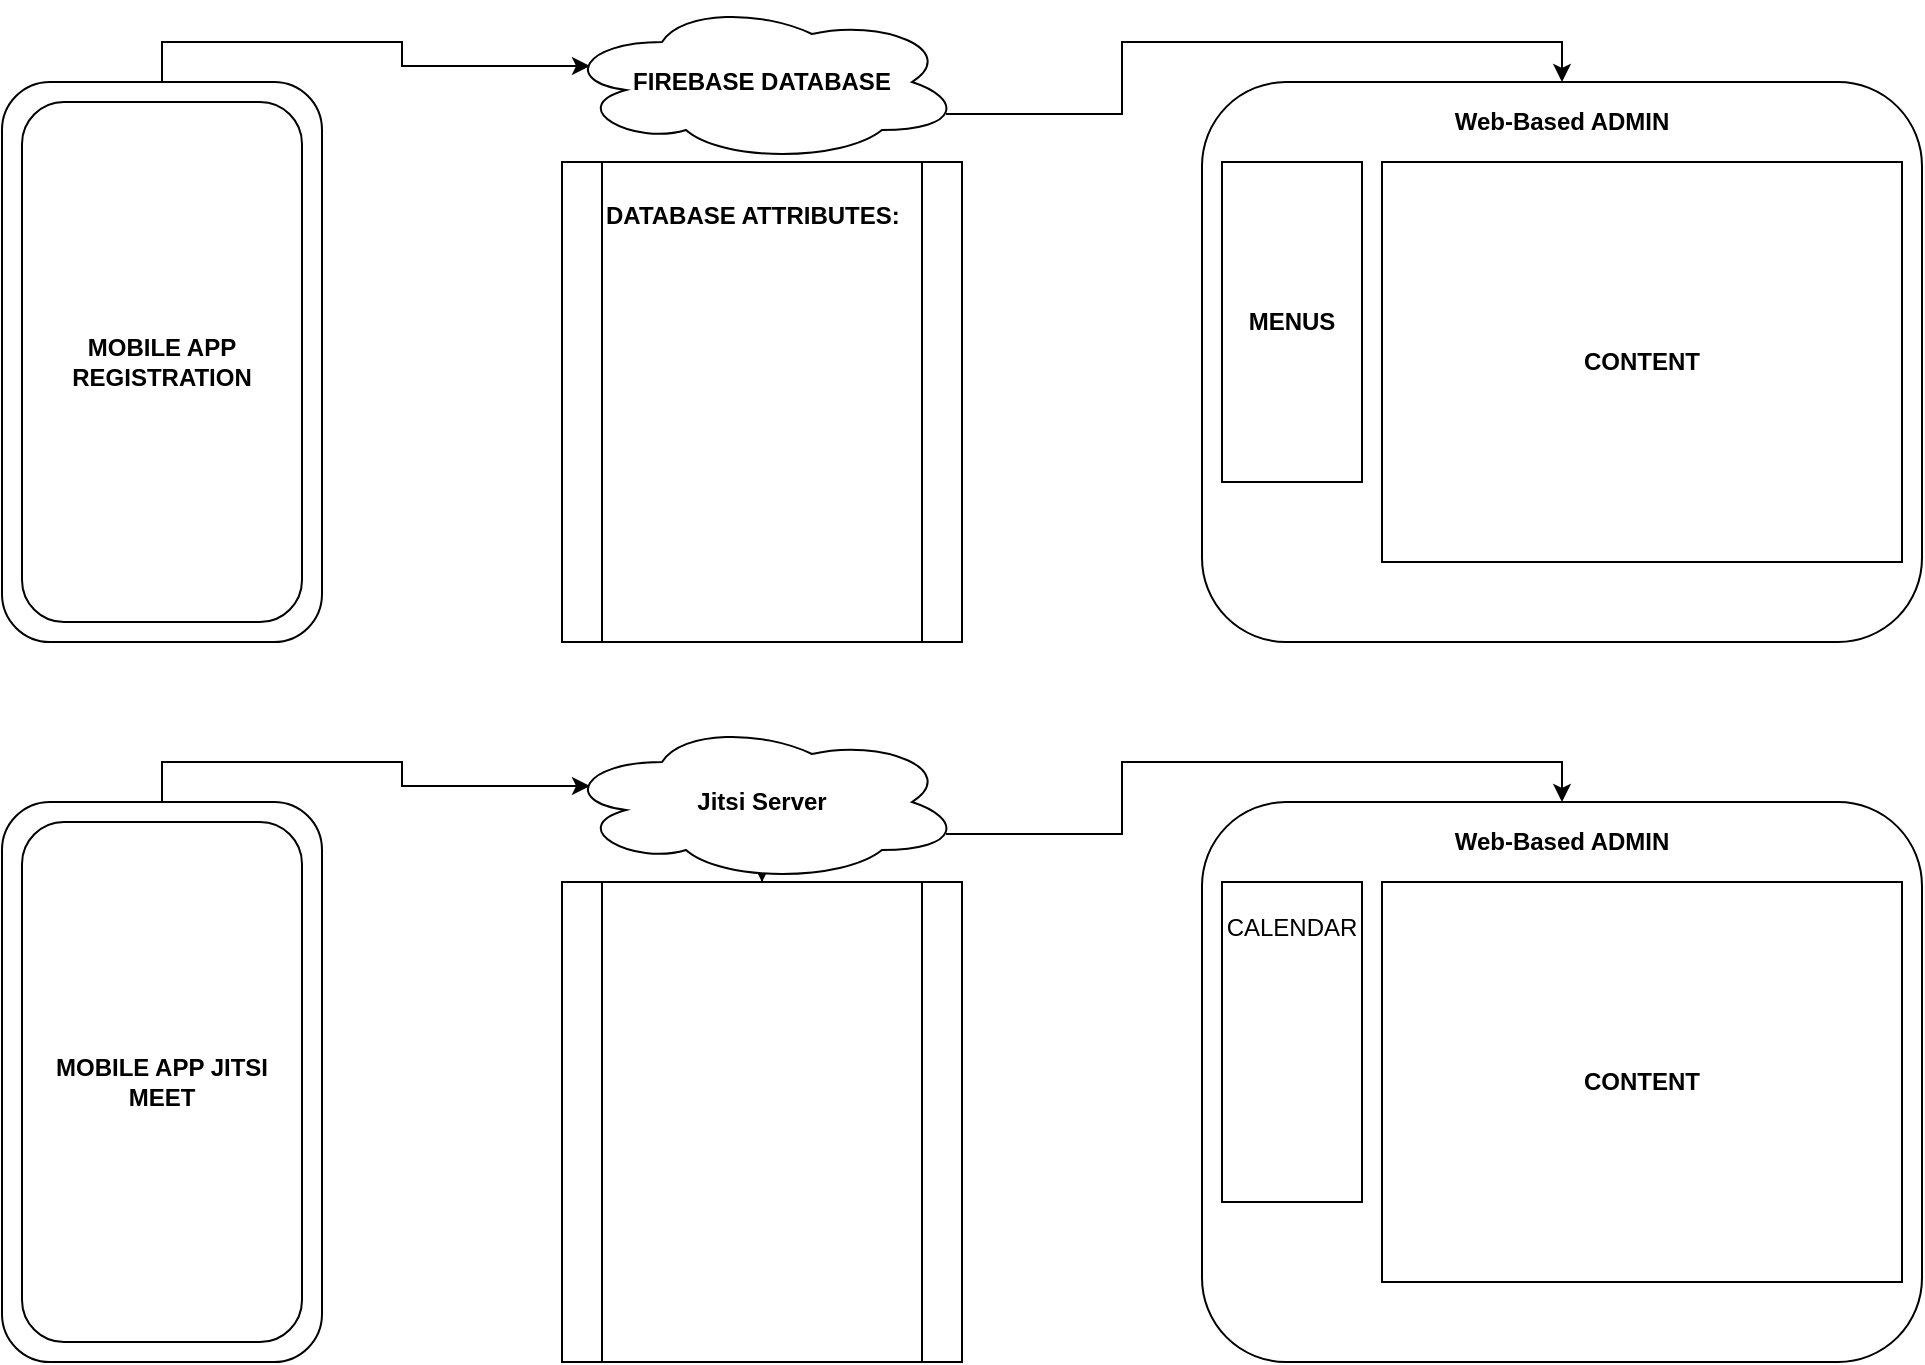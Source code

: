 <mxfile version="14.9.2" type="github">
  <diagram id="A-tnoa7gXSthcuv-n7TR" name="Page-1">
    <mxGraphModel dx="1102" dy="582" grid="1" gridSize="10" guides="1" tooltips="1" connect="1" arrows="1" fold="1" page="1" pageScale="1" pageWidth="850" pageHeight="1100" math="0" shadow="0">
      <root>
        <mxCell id="0" />
        <mxCell id="1" parent="0" />
        <mxCell id="SHVWTYhHJjabIsd3Gts7-18" value="" style="group" vertex="1" connectable="0" parent="1">
          <mxGeometry x="640" y="40" width="360" height="280" as="geometry" />
        </mxCell>
        <mxCell id="SHVWTYhHJjabIsd3Gts7-7" value="" style="rounded=1;whiteSpace=wrap;html=1;" vertex="1" parent="SHVWTYhHJjabIsd3Gts7-18">
          <mxGeometry width="360" height="280" as="geometry" />
        </mxCell>
        <mxCell id="SHVWTYhHJjabIsd3Gts7-11" value="&lt;b&gt;Web-Based ADMIN&lt;/b&gt;" style="text;html=1;strokeColor=none;fillColor=none;align=center;verticalAlign=middle;whiteSpace=wrap;rounded=0;" vertex="1" parent="SHVWTYhHJjabIsd3Gts7-18">
          <mxGeometry width="360" height="40" as="geometry" />
        </mxCell>
        <mxCell id="SHVWTYhHJjabIsd3Gts7-14" value="&lt;b&gt;MENUS&lt;/b&gt;" style="rounded=0;whiteSpace=wrap;html=1;" vertex="1" parent="SHVWTYhHJjabIsd3Gts7-18">
          <mxGeometry x="10" y="40" width="70" height="160" as="geometry" />
        </mxCell>
        <mxCell id="SHVWTYhHJjabIsd3Gts7-15" value="&lt;b&gt;CONTENT&lt;/b&gt;" style="rounded=0;whiteSpace=wrap;html=1;" vertex="1" parent="SHVWTYhHJjabIsd3Gts7-18">
          <mxGeometry x="90" y="40" width="260" height="200" as="geometry" />
        </mxCell>
        <mxCell id="SHVWTYhHJjabIsd3Gts7-19" value="" style="group" vertex="1" connectable="0" parent="1">
          <mxGeometry x="40" y="40" width="160" height="280" as="geometry" />
        </mxCell>
        <mxCell id="SHVWTYhHJjabIsd3Gts7-2" value="" style="rounded=1;whiteSpace=wrap;html=1;" vertex="1" parent="SHVWTYhHJjabIsd3Gts7-19">
          <mxGeometry width="160" height="280" as="geometry" />
        </mxCell>
        <mxCell id="SHVWTYhHJjabIsd3Gts7-3" value="&lt;b&gt;MOBILE APP REGISTRATION&lt;/b&gt;" style="rounded=1;whiteSpace=wrap;html=1;" vertex="1" parent="SHVWTYhHJjabIsd3Gts7-19">
          <mxGeometry x="10" y="10" width="140" height="260" as="geometry" />
        </mxCell>
        <mxCell id="SHVWTYhHJjabIsd3Gts7-20" value="" style="group" vertex="1" connectable="0" parent="1">
          <mxGeometry x="320" width="200" height="320" as="geometry" />
        </mxCell>
        <mxCell id="SHVWTYhHJjabIsd3Gts7-5" value="&lt;span&gt;FIREBASE DATABASE&lt;br&gt;&lt;/span&gt;" style="ellipse;shape=cloud;whiteSpace=wrap;html=1;fontStyle=1" vertex="1" parent="SHVWTYhHJjabIsd3Gts7-20">
          <mxGeometry width="200" height="80" as="geometry" />
        </mxCell>
        <mxCell id="SHVWTYhHJjabIsd3Gts7-6" value="&lt;span&gt;DATABASE ATTRIBUTES:&lt;/span&gt;&lt;br&gt;&lt;br&gt;&lt;br&gt;&lt;br&gt;&lt;br&gt;&lt;br&gt;&lt;br&gt;&lt;br&gt;&lt;br&gt;&lt;br&gt;&lt;br&gt;&lt;br&gt;&lt;br&gt;&lt;br&gt;" style="shape=process;whiteSpace=wrap;html=1;backgroundOutline=1;align=left;fontStyle=1" vertex="1" parent="SHVWTYhHJjabIsd3Gts7-20">
          <mxGeometry y="80" width="200" height="240" as="geometry" />
        </mxCell>
        <mxCell id="SHVWTYhHJjabIsd3Gts7-21" style="edgeStyle=orthogonalEdgeStyle;rounded=0;orthogonalLoop=1;jettySize=auto;html=1;exitX=0.5;exitY=0;exitDx=0;exitDy=0;entryX=0.07;entryY=0.4;entryDx=0;entryDy=0;entryPerimeter=0;strokeWidth=1;" edge="1" parent="1" source="SHVWTYhHJjabIsd3Gts7-29" target="SHVWTYhHJjabIsd3Gts7-32">
          <mxGeometry relative="1" as="geometry">
            <Array as="points">
              <mxPoint x="120" y="380" />
              <mxPoint x="240" y="380" />
              <mxPoint x="240" y="392" />
            </Array>
          </mxGeometry>
        </mxCell>
        <mxCell id="SHVWTYhHJjabIsd3Gts7-23" value="" style="group" vertex="1" connectable="0" parent="1">
          <mxGeometry x="640" y="400" width="360" height="280" as="geometry" />
        </mxCell>
        <mxCell id="SHVWTYhHJjabIsd3Gts7-24" value="" style="rounded=1;whiteSpace=wrap;html=1;" vertex="1" parent="SHVWTYhHJjabIsd3Gts7-23">
          <mxGeometry width="360" height="280" as="geometry" />
        </mxCell>
        <mxCell id="SHVWTYhHJjabIsd3Gts7-25" value="&lt;b&gt;Web-Based ADMIN&lt;/b&gt;" style="text;html=1;strokeColor=none;fillColor=none;align=center;verticalAlign=middle;whiteSpace=wrap;rounded=0;" vertex="1" parent="SHVWTYhHJjabIsd3Gts7-23">
          <mxGeometry width="360" height="40" as="geometry" />
        </mxCell>
        <mxCell id="SHVWTYhHJjabIsd3Gts7-26" value="&lt;div style=&quot;text-align: left&quot;&gt;&lt;span&gt;CALENDAR&lt;/span&gt;&lt;/div&gt;&lt;div style=&quot;text-align: left&quot;&gt;&lt;br&gt;&lt;/div&gt;&lt;br&gt;&lt;br&gt;&lt;br&gt;&lt;br&gt;&lt;br&gt;&lt;br&gt;&lt;br&gt;" style="rounded=0;whiteSpace=wrap;html=1;" vertex="1" parent="SHVWTYhHJjabIsd3Gts7-23">
          <mxGeometry x="10" y="40" width="70" height="160" as="geometry" />
        </mxCell>
        <mxCell id="SHVWTYhHJjabIsd3Gts7-27" value="&lt;b&gt;CONTENT&lt;/b&gt;" style="rounded=0;whiteSpace=wrap;html=1;" vertex="1" parent="SHVWTYhHJjabIsd3Gts7-23">
          <mxGeometry x="90" y="40" width="260" height="200" as="geometry" />
        </mxCell>
        <mxCell id="SHVWTYhHJjabIsd3Gts7-28" value="" style="group" vertex="1" connectable="0" parent="1">
          <mxGeometry x="40" y="400" width="160" height="280" as="geometry" />
        </mxCell>
        <mxCell id="SHVWTYhHJjabIsd3Gts7-29" value="" style="rounded=1;whiteSpace=wrap;html=1;" vertex="1" parent="SHVWTYhHJjabIsd3Gts7-28">
          <mxGeometry width="160" height="280" as="geometry" />
        </mxCell>
        <mxCell id="SHVWTYhHJjabIsd3Gts7-30" value="&lt;b&gt;MOBILE APP JITSI MEET&lt;/b&gt;" style="rounded=1;whiteSpace=wrap;html=1;" vertex="1" parent="SHVWTYhHJjabIsd3Gts7-28">
          <mxGeometry x="10" y="10" width="140" height="260" as="geometry" />
        </mxCell>
        <mxCell id="SHVWTYhHJjabIsd3Gts7-31" value="" style="group" vertex="1" connectable="0" parent="1">
          <mxGeometry x="320" y="360" width="200" height="320" as="geometry" />
        </mxCell>
        <mxCell id="SHVWTYhHJjabIsd3Gts7-34" value="" style="edgeStyle=orthogonalEdgeStyle;rounded=0;orthogonalLoop=1;jettySize=auto;html=1;strokeWidth=1;" edge="1" parent="SHVWTYhHJjabIsd3Gts7-31" source="SHVWTYhHJjabIsd3Gts7-32" target="SHVWTYhHJjabIsd3Gts7-33">
          <mxGeometry relative="1" as="geometry" />
        </mxCell>
        <mxCell id="SHVWTYhHJjabIsd3Gts7-32" value="&lt;span&gt;Jitsi Server&lt;br&gt;&lt;/span&gt;" style="ellipse;shape=cloud;whiteSpace=wrap;html=1;fontStyle=1" vertex="1" parent="SHVWTYhHJjabIsd3Gts7-31">
          <mxGeometry width="200" height="80" as="geometry" />
        </mxCell>
        <mxCell id="SHVWTYhHJjabIsd3Gts7-33" value="&lt;br&gt;&lt;br&gt;&lt;br&gt;&lt;br&gt;&lt;br&gt;&lt;br&gt;&lt;br&gt;&lt;br&gt;&lt;br&gt;&lt;br&gt;&lt;br&gt;&lt;br&gt;" style="shape=process;whiteSpace=wrap;html=1;backgroundOutline=1;align=left;fontStyle=1" vertex="1" parent="SHVWTYhHJjabIsd3Gts7-31">
          <mxGeometry y="80" width="200" height="240" as="geometry" />
        </mxCell>
        <mxCell id="SHVWTYhHJjabIsd3Gts7-35" style="edgeStyle=orthogonalEdgeStyle;rounded=0;orthogonalLoop=1;jettySize=auto;html=1;exitX=0.96;exitY=0.7;exitDx=0;exitDy=0;exitPerimeter=0;entryX=0.5;entryY=0;entryDx=0;entryDy=0;strokeWidth=1;" edge="1" parent="1" source="SHVWTYhHJjabIsd3Gts7-32" target="SHVWTYhHJjabIsd3Gts7-25">
          <mxGeometry relative="1" as="geometry">
            <Array as="points">
              <mxPoint x="600" y="416" />
              <mxPoint x="600" y="380" />
              <mxPoint x="820" y="380" />
            </Array>
          </mxGeometry>
        </mxCell>
        <mxCell id="SHVWTYhHJjabIsd3Gts7-36" style="edgeStyle=orthogonalEdgeStyle;rounded=0;orthogonalLoop=1;jettySize=auto;html=1;exitX=0.5;exitY=0;exitDx=0;exitDy=0;entryX=0.07;entryY=0.4;entryDx=0;entryDy=0;entryPerimeter=0;strokeWidth=1;" edge="1" parent="1" source="SHVWTYhHJjabIsd3Gts7-2" target="SHVWTYhHJjabIsd3Gts7-5">
          <mxGeometry relative="1" as="geometry">
            <Array as="points">
              <mxPoint x="120" y="20" />
              <mxPoint x="240" y="20" />
              <mxPoint x="240" y="32" />
            </Array>
          </mxGeometry>
        </mxCell>
        <mxCell id="SHVWTYhHJjabIsd3Gts7-37" style="edgeStyle=orthogonalEdgeStyle;rounded=0;orthogonalLoop=1;jettySize=auto;html=1;exitX=0.96;exitY=0.7;exitDx=0;exitDy=0;exitPerimeter=0;entryX=0.5;entryY=0;entryDx=0;entryDy=0;strokeWidth=1;" edge="1" parent="1" source="SHVWTYhHJjabIsd3Gts7-5" target="SHVWTYhHJjabIsd3Gts7-11">
          <mxGeometry relative="1" as="geometry">
            <Array as="points">
              <mxPoint x="600" y="56" />
              <mxPoint x="600" y="20" />
              <mxPoint x="820" y="20" />
            </Array>
          </mxGeometry>
        </mxCell>
      </root>
    </mxGraphModel>
  </diagram>
</mxfile>
